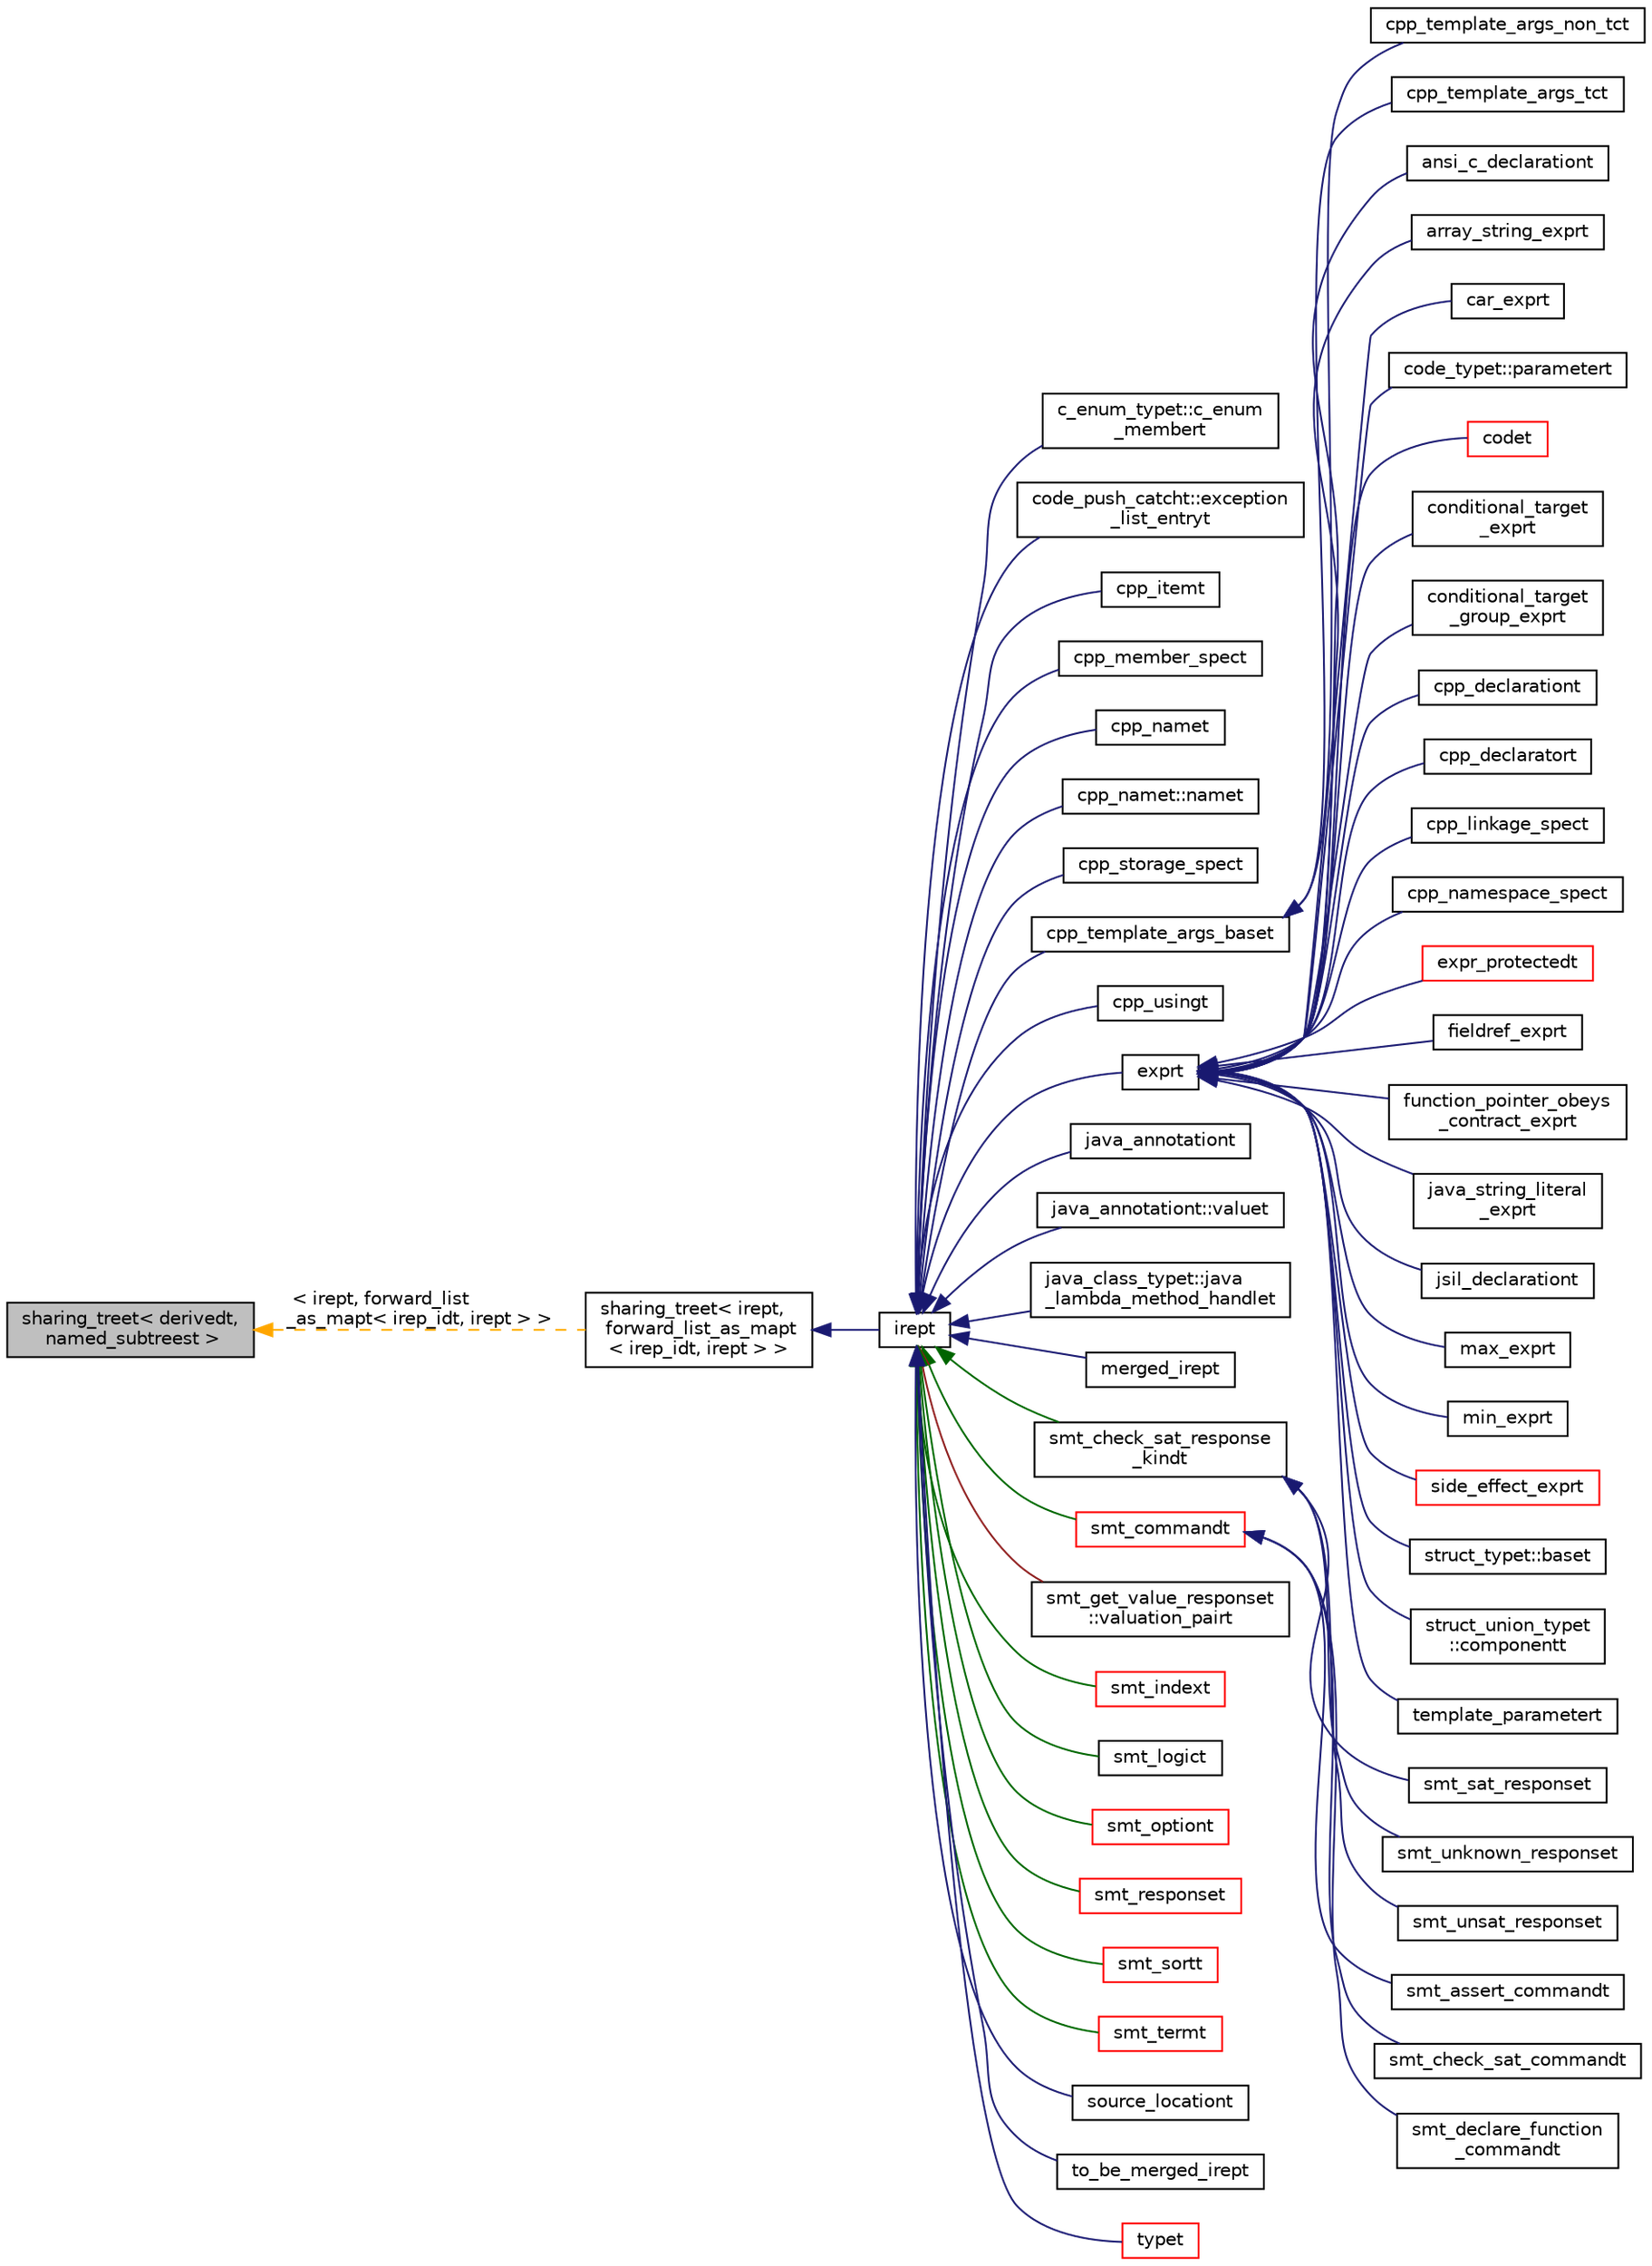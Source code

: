 digraph "sharing_treet&lt; derivedt, named_subtreest &gt;"
{
 // LATEX_PDF_SIZE
  bgcolor="transparent";
  edge [fontname="Helvetica",fontsize="10",labelfontname="Helvetica",labelfontsize="10"];
  node [fontname="Helvetica",fontsize="10",shape=record];
  rankdir="LR";
  Node1 [label="sharing_treet\< derivedt,\l named_subtreest \>",height=0.2,width=0.4,color="black", fillcolor="grey75", style="filled", fontcolor="black",tooltip="Base class for tree-like data structures with sharing."];
  Node1 -> Node2 [dir="back",color="orange",fontsize="10",style="dashed",label=" \< irept, forward_list\l_as_mapt\< irep_idt, irept \> \>" ,fontname="Helvetica"];
  Node2 [label="sharing_treet\< irept,\l forward_list_as_mapt\l\< irep_idt, irept \> \>",height=0.2,width=0.4,color="black",URL="$classsharing__treet.html",tooltip=" "];
  Node2 -> Node3 [dir="back",color="midnightblue",fontsize="10",style="solid",fontname="Helvetica"];
  Node3 [label="irept",height=0.2,width=0.4,color="black",URL="$classirept.html",tooltip="There are a large number of kinds of tree structured or tree-like data in CPROVER."];
  Node3 -> Node4 [dir="back",color="midnightblue",fontsize="10",style="solid",fontname="Helvetica"];
  Node4 [label="c_enum_typet::c_enum\l_membert",height=0.2,width=0.4,color="black",URL="$classc__enum__typet_1_1c__enum__membert.html",tooltip=" "];
  Node3 -> Node5 [dir="back",color="midnightblue",fontsize="10",style="solid",fontname="Helvetica"];
  Node5 [label="code_push_catcht::exception\l_list_entryt",height=0.2,width=0.4,color="black",URL="$classcode__push__catcht_1_1exception__list__entryt.html",tooltip=" "];
  Node3 -> Node6 [dir="back",color="midnightblue",fontsize="10",style="solid",fontname="Helvetica"];
  Node6 [label="cpp_itemt",height=0.2,width=0.4,color="black",URL="$classcpp__itemt.html",tooltip=" "];
  Node3 -> Node7 [dir="back",color="midnightblue",fontsize="10",style="solid",fontname="Helvetica"];
  Node7 [label="cpp_member_spect",height=0.2,width=0.4,color="black",URL="$classcpp__member__spect.html",tooltip=" "];
  Node3 -> Node8 [dir="back",color="midnightblue",fontsize="10",style="solid",fontname="Helvetica"];
  Node8 [label="cpp_namet",height=0.2,width=0.4,color="black",URL="$classcpp__namet.html",tooltip=" "];
  Node3 -> Node9 [dir="back",color="midnightblue",fontsize="10",style="solid",fontname="Helvetica"];
  Node9 [label="cpp_namet::namet",height=0.2,width=0.4,color="black",URL="$classcpp__namet_1_1namet.html",tooltip=" "];
  Node3 -> Node10 [dir="back",color="midnightblue",fontsize="10",style="solid",fontname="Helvetica"];
  Node10 [label="cpp_storage_spect",height=0.2,width=0.4,color="black",URL="$classcpp__storage__spect.html",tooltip=" "];
  Node3 -> Node11 [dir="back",color="midnightblue",fontsize="10",style="solid",fontname="Helvetica"];
  Node11 [label="cpp_template_args_baset",height=0.2,width=0.4,color="black",URL="$classcpp__template__args__baset.html",tooltip=" "];
  Node11 -> Node12 [dir="back",color="midnightblue",fontsize="10",style="solid",fontname="Helvetica"];
  Node12 [label="cpp_template_args_non_tct",height=0.2,width=0.4,color="black",URL="$classcpp__template__args__non__tct.html",tooltip=" "];
  Node11 -> Node13 [dir="back",color="midnightblue",fontsize="10",style="solid",fontname="Helvetica"];
  Node13 [label="cpp_template_args_tct",height=0.2,width=0.4,color="black",URL="$classcpp__template__args__tct.html",tooltip=" "];
  Node3 -> Node14 [dir="back",color="midnightblue",fontsize="10",style="solid",fontname="Helvetica"];
  Node14 [label="cpp_usingt",height=0.2,width=0.4,color="black",URL="$classcpp__usingt.html",tooltip=" "];
  Node3 -> Node15 [dir="back",color="midnightblue",fontsize="10",style="solid",fontname="Helvetica"];
  Node15 [label="exprt",height=0.2,width=0.4,color="black",URL="$classexprt.html",tooltip="Base class for all expressions."];
  Node15 -> Node16 [dir="back",color="midnightblue",fontsize="10",style="solid",fontname="Helvetica"];
  Node16 [label="ansi_c_declarationt",height=0.2,width=0.4,color="black",URL="$classansi__c__declarationt.html",tooltip=" "];
  Node15 -> Node17 [dir="back",color="midnightblue",fontsize="10",style="solid",fontname="Helvetica"];
  Node17 [label="array_string_exprt",height=0.2,width=0.4,color="black",URL="$classarray__string__exprt.html",tooltip=" "];
  Node15 -> Node18 [dir="back",color="midnightblue",fontsize="10",style="solid",fontname="Helvetica"];
  Node18 [label="car_exprt",height=0.2,width=0.4,color="black",URL="$classcar__exprt.html",tooltip="Class that represents a normalized conditional address range, with:"];
  Node15 -> Node19 [dir="back",color="midnightblue",fontsize="10",style="solid",fontname="Helvetica"];
  Node19 [label="code_typet::parametert",height=0.2,width=0.4,color="black",URL="$classcode__typet_1_1parametert.html",tooltip=" "];
  Node15 -> Node20 [dir="back",color="midnightblue",fontsize="10",style="solid",fontname="Helvetica"];
  Node20 [label="codet",height=0.2,width=0.4,color="red",URL="$classcodet.html",tooltip="Data structure for representing an arbitrary statement in a program."];
  Node15 -> Node54 [dir="back",color="midnightblue",fontsize="10",style="solid",fontname="Helvetica"];
  Node54 [label="conditional_target\l_exprt",height=0.2,width=0.4,color="black",URL="$classconditional__target__exprt.html",tooltip="Class that represents a single conditional target."];
  Node15 -> Node55 [dir="back",color="midnightblue",fontsize="10",style="solid",fontname="Helvetica"];
  Node55 [label="conditional_target\l_group_exprt",height=0.2,width=0.4,color="black",URL="$classconditional__target__group__exprt.html",tooltip="A class for an expression that represents a conditional target or a list of targets sharing a common ..."];
  Node15 -> Node56 [dir="back",color="midnightblue",fontsize="10",style="solid",fontname="Helvetica"];
  Node56 [label="cpp_declarationt",height=0.2,width=0.4,color="black",URL="$classcpp__declarationt.html",tooltip=" "];
  Node15 -> Node57 [dir="back",color="midnightblue",fontsize="10",style="solid",fontname="Helvetica"];
  Node57 [label="cpp_declaratort",height=0.2,width=0.4,color="black",URL="$classcpp__declaratort.html",tooltip=" "];
  Node15 -> Node58 [dir="back",color="midnightblue",fontsize="10",style="solid",fontname="Helvetica"];
  Node58 [label="cpp_linkage_spect",height=0.2,width=0.4,color="black",URL="$classcpp__linkage__spect.html",tooltip=" "];
  Node15 -> Node59 [dir="back",color="midnightblue",fontsize="10",style="solid",fontname="Helvetica"];
  Node59 [label="cpp_namespace_spect",height=0.2,width=0.4,color="black",URL="$classcpp__namespace__spect.html",tooltip=" "];
  Node15 -> Node60 [dir="back",color="midnightblue",fontsize="10",style="solid",fontname="Helvetica"];
  Node60 [label="expr_protectedt",height=0.2,width=0.4,color="red",URL="$classexpr__protectedt.html",tooltip="Base class for all expressions."];
  Node15 -> Node202 [dir="back",color="midnightblue",fontsize="10",style="solid",fontname="Helvetica"];
  Node202 [label="fieldref_exprt",height=0.2,width=0.4,color="black",URL="$classfieldref__exprt.html",tooltip="Represents the argument of an instruction that uses a CONSTANT_Fieldref This is used for example as a..."];
  Node15 -> Node203 [dir="back",color="midnightblue",fontsize="10",style="solid",fontname="Helvetica"];
  Node203 [label="function_pointer_obeys\l_contract_exprt",height=0.2,width=0.4,color="black",URL="$classfunction__pointer__obeys__contract__exprt.html",tooltip="A class for expressions representing a requires_contract(fptr, contract) clause or an ensures_contrac..."];
  Node15 -> Node204 [dir="back",color="midnightblue",fontsize="10",style="solid",fontname="Helvetica"];
  Node204 [label="java_string_literal\l_exprt",height=0.2,width=0.4,color="black",URL="$classjava__string__literal__exprt.html",tooltip=" "];
  Node15 -> Node205 [dir="back",color="midnightblue",fontsize="10",style="solid",fontname="Helvetica"];
  Node205 [label="jsil_declarationt",height=0.2,width=0.4,color="black",URL="$classjsil__declarationt.html",tooltip=" "];
  Node15 -> Node206 [dir="back",color="midnightblue",fontsize="10",style="solid",fontname="Helvetica"];
  Node206 [label="max_exprt",height=0.2,width=0.4,color="black",URL="$classmax__exprt.html",tooltip="+∞ upper bound for intervals"];
  Node15 -> Node207 [dir="back",color="midnightblue",fontsize="10",style="solid",fontname="Helvetica"];
  Node207 [label="min_exprt",height=0.2,width=0.4,color="black",URL="$classmin__exprt.html",tooltip="-∞ upper bound for intervals"];
  Node15 -> Node208 [dir="back",color="midnightblue",fontsize="10",style="solid",fontname="Helvetica"];
  Node208 [label="side_effect_exprt",height=0.2,width=0.4,color="red",URL="$classside__effect__exprt.html",tooltip="An expression containing a side effect."];
  Node15 -> Node215 [dir="back",color="midnightblue",fontsize="10",style="solid",fontname="Helvetica"];
  Node215 [label="struct_typet::baset",height=0.2,width=0.4,color="black",URL="$classstruct__typet_1_1baset.html",tooltip="Base class or struct that a class or struct inherits from."];
  Node15 -> Node216 [dir="back",color="midnightblue",fontsize="10",style="solid",fontname="Helvetica"];
  Node216 [label="struct_union_typet\l::componentt",height=0.2,width=0.4,color="black",URL="$classstruct__union__typet_1_1componentt.html",tooltip=" "];
  Node15 -> Node217 [dir="back",color="midnightblue",fontsize="10",style="solid",fontname="Helvetica"];
  Node217 [label="template_parametert",height=0.2,width=0.4,color="black",URL="$structtemplate__parametert.html",tooltip=" "];
  Node3 -> Node218 [dir="back",color="midnightblue",fontsize="10",style="solid",fontname="Helvetica"];
  Node218 [label="java_annotationt",height=0.2,width=0.4,color="black",URL="$classjava__annotationt.html",tooltip=" "];
  Node3 -> Node219 [dir="back",color="midnightblue",fontsize="10",style="solid",fontname="Helvetica"];
  Node219 [label="java_annotationt::valuet",height=0.2,width=0.4,color="black",URL="$classjava__annotationt_1_1valuet.html",tooltip=" "];
  Node3 -> Node220 [dir="back",color="midnightblue",fontsize="10",style="solid",fontname="Helvetica"];
  Node220 [label="java_class_typet::java\l_lambda_method_handlet",height=0.2,width=0.4,color="black",URL="$classjava__class__typet_1_1java__lambda__method__handlet.html",tooltip="Represents a lambda call to a method."];
  Node3 -> Node221 [dir="back",color="midnightblue",fontsize="10",style="solid",fontname="Helvetica"];
  Node221 [label="merged_irept",height=0.2,width=0.4,color="black",URL="$classmerged__irept.html",tooltip=" "];
  Node3 -> Node222 [dir="back",color="darkgreen",fontsize="10",style="solid",fontname="Helvetica"];
  Node222 [label="smt_check_sat_response\l_kindt",height=0.2,width=0.4,color="black",URL="$classsmt__check__sat__response__kindt.html",tooltip=" "];
  Node222 -> Node223 [dir="back",color="midnightblue",fontsize="10",style="solid",fontname="Helvetica"];
  Node223 [label="smt_sat_responset",height=0.2,width=0.4,color="black",URL="$classsmt__sat__responset.html",tooltip=" "];
  Node222 -> Node224 [dir="back",color="midnightblue",fontsize="10",style="solid",fontname="Helvetica"];
  Node224 [label="smt_unknown_responset",height=0.2,width=0.4,color="black",URL="$classsmt__unknown__responset.html",tooltip=" "];
  Node222 -> Node225 [dir="back",color="midnightblue",fontsize="10",style="solid",fontname="Helvetica"];
  Node225 [label="smt_unsat_responset",height=0.2,width=0.4,color="black",URL="$classsmt__unsat__responset.html",tooltip=" "];
  Node3 -> Node226 [dir="back",color="darkgreen",fontsize="10",style="solid",fontname="Helvetica"];
  Node226 [label="smt_commandt",height=0.2,width=0.4,color="red",URL="$classsmt__commandt.html",tooltip=" "];
  Node226 -> Node227 [dir="back",color="midnightblue",fontsize="10",style="solid",fontname="Helvetica"];
  Node227 [label="smt_assert_commandt",height=0.2,width=0.4,color="black",URL="$classsmt__assert__commandt.html",tooltip=" "];
  Node226 -> Node228 [dir="back",color="midnightblue",fontsize="10",style="solid",fontname="Helvetica"];
  Node228 [label="smt_check_sat_commandt",height=0.2,width=0.4,color="black",URL="$classsmt__check__sat__commandt.html",tooltip=" "];
  Node226 -> Node229 [dir="back",color="midnightblue",fontsize="10",style="solid",fontname="Helvetica"];
  Node229 [label="smt_declare_function\l_commandt",height=0.2,width=0.4,color="black",URL="$classsmt__declare__function__commandt.html",tooltip=" "];
  Node3 -> Node237 [dir="back",color="firebrick4",fontsize="10",style="solid",fontname="Helvetica"];
  Node237 [label="smt_get_value_responset\l::valuation_pairt",height=0.2,width=0.4,color="black",URL="$classsmt__get__value__responset_1_1valuation__pairt.html",tooltip=" "];
  Node3 -> Node238 [dir="back",color="darkgreen",fontsize="10",style="solid",fontname="Helvetica"];
  Node238 [label="smt_indext",height=0.2,width=0.4,color="red",URL="$classsmt__indext.html",tooltip="For implementation of indexed identifiers."];
  Node3 -> Node241 [dir="back",color="darkgreen",fontsize="10",style="solid",fontname="Helvetica"];
  Node241 [label="smt_logict",height=0.2,width=0.4,color="black",URL="$classsmt__logict.html",tooltip=" "];
  Node3 -> Node242 [dir="back",color="darkgreen",fontsize="10",style="solid",fontname="Helvetica"];
  Node242 [label="smt_optiont",height=0.2,width=0.4,color="red",URL="$classsmt__optiont.html",tooltip=" "];
  Node3 -> Node244 [dir="back",color="darkgreen",fontsize="10",style="solid",fontname="Helvetica"];
  Node244 [label="smt_responset",height=0.2,width=0.4,color="red",URL="$classsmt__responset.html",tooltip=" "];
  Node3 -> Node250 [dir="back",color="darkgreen",fontsize="10",style="solid",fontname="Helvetica"];
  Node250 [label="smt_sortt",height=0.2,width=0.4,color="red",URL="$classsmt__sortt.html",tooltip=" "];
  Node3 -> Node254 [dir="back",color="darkgreen",fontsize="10",style="solid",fontname="Helvetica"];
  Node254 [label="smt_termt",height=0.2,width=0.4,color="red",URL="$classsmt__termt.html",tooltip=" "];
  Node3 -> Node261 [dir="back",color="midnightblue",fontsize="10",style="solid",fontname="Helvetica"];
  Node261 [label="source_locationt",height=0.2,width=0.4,color="black",URL="$classsource__locationt.html",tooltip=" "];
  Node3 -> Node262 [dir="back",color="midnightblue",fontsize="10",style="solid",fontname="Helvetica"];
  Node262 [label="to_be_merged_irept",height=0.2,width=0.4,color="black",URL="$classto__be__merged__irept.html",tooltip=" "];
  Node3 -> Node263 [dir="back",color="midnightblue",fontsize="10",style="solid",fontname="Helvetica"];
  Node263 [label="typet",height=0.2,width=0.4,color="red",URL="$classtypet.html",tooltip="The type of an expression, extends irept."];
}
